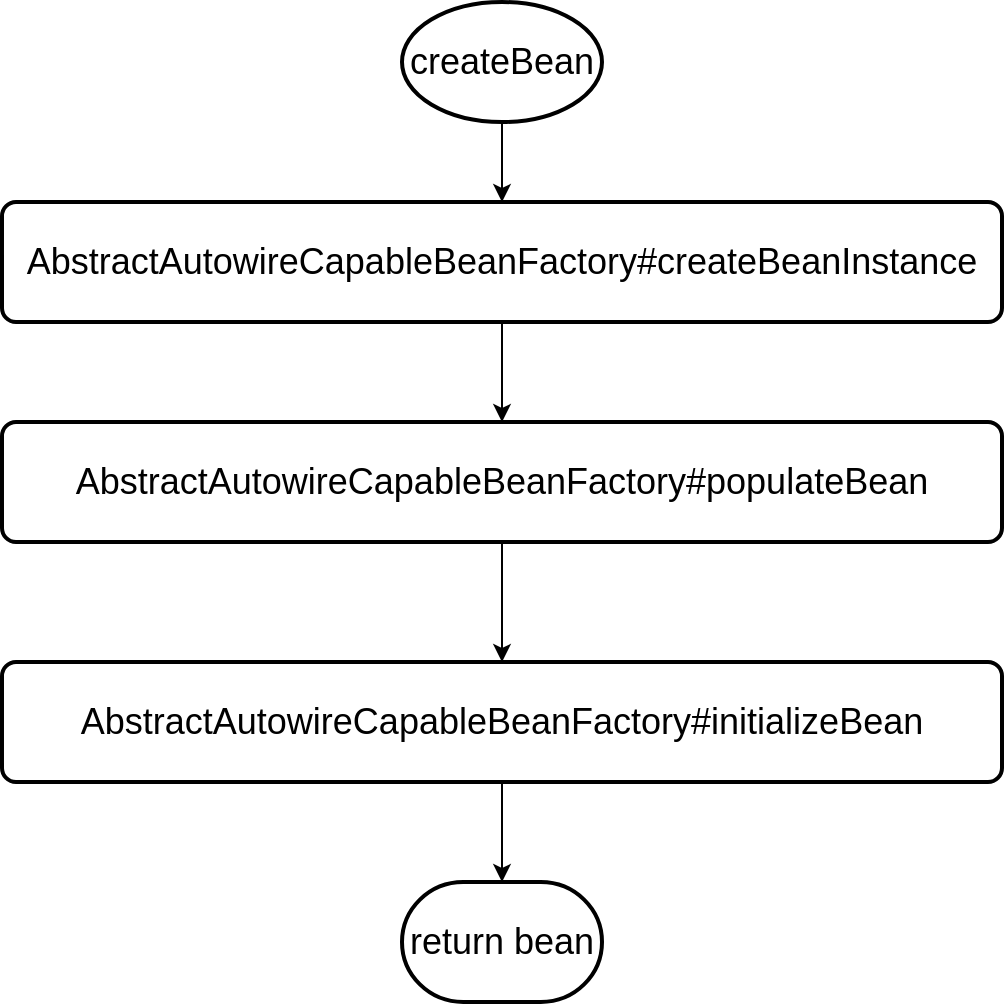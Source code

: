 <mxfile version="20.8.10" type="github">
  <diagram name="第 1 页" id="Nxgzc3p3YOLyP9FR1XZx">
    <mxGraphModel dx="1434" dy="796" grid="1" gridSize="10" guides="1" tooltips="1" connect="1" arrows="1" fold="1" page="1" pageScale="1" pageWidth="827" pageHeight="1169" math="0" shadow="0">
      <root>
        <mxCell id="0" />
        <mxCell id="1" parent="0" />
        <mxCell id="aJl2VTmac9srV1adn-Y9-5" style="edgeStyle=orthogonalEdgeStyle;rounded=0;orthogonalLoop=1;jettySize=auto;html=1;fontSize=18;" edge="1" parent="1" source="aJl2VTmac9srV1adn-Y9-2" target="aJl2VTmac9srV1adn-Y9-3">
          <mxGeometry relative="1" as="geometry" />
        </mxCell>
        <mxCell id="aJl2VTmac9srV1adn-Y9-2" value="&lt;font style=&quot;font-size: 18px;&quot;&gt;AbstractAutowireCapableBeanFactory#createBeanInstance&lt;/font&gt;" style="rounded=1;whiteSpace=wrap;html=1;absoluteArcSize=1;arcSize=14;strokeWidth=2;" vertex="1" parent="1">
          <mxGeometry x="180" y="260" width="500" height="60" as="geometry" />
        </mxCell>
        <mxCell id="aJl2VTmac9srV1adn-Y9-6" style="edgeStyle=orthogonalEdgeStyle;rounded=0;orthogonalLoop=1;jettySize=auto;html=1;fontSize=18;" edge="1" parent="1" source="aJl2VTmac9srV1adn-Y9-3" target="aJl2VTmac9srV1adn-Y9-4">
          <mxGeometry relative="1" as="geometry" />
        </mxCell>
        <mxCell id="aJl2VTmac9srV1adn-Y9-3" value="&lt;font style=&quot;font-size: 18px;&quot;&gt;AbstractAutowireCapableBeanFactory#populateBean&lt;/font&gt;" style="rounded=1;whiteSpace=wrap;html=1;absoluteArcSize=1;arcSize=14;strokeWidth=2;" vertex="1" parent="1">
          <mxGeometry x="180" y="370" width="500" height="60" as="geometry" />
        </mxCell>
        <mxCell id="aJl2VTmac9srV1adn-Y9-8" style="edgeStyle=orthogonalEdgeStyle;rounded=0;orthogonalLoop=1;jettySize=auto;html=1;fontSize=18;" edge="1" parent="1" source="aJl2VTmac9srV1adn-Y9-4" target="aJl2VTmac9srV1adn-Y9-7">
          <mxGeometry relative="1" as="geometry" />
        </mxCell>
        <mxCell id="aJl2VTmac9srV1adn-Y9-4" value="&lt;font style=&quot;font-size: 18px;&quot;&gt;AbstractAutowireCapableBeanFactory#initializeBean&lt;/font&gt;" style="rounded=1;whiteSpace=wrap;html=1;absoluteArcSize=1;arcSize=14;strokeWidth=2;" vertex="1" parent="1">
          <mxGeometry x="180" y="490" width="500" height="60" as="geometry" />
        </mxCell>
        <mxCell id="aJl2VTmac9srV1adn-Y9-7" value="return bean" style="strokeWidth=2;html=1;shape=mxgraph.flowchart.terminator;whiteSpace=wrap;fontSize=18;" vertex="1" parent="1">
          <mxGeometry x="380" y="600" width="100" height="60" as="geometry" />
        </mxCell>
        <mxCell id="aJl2VTmac9srV1adn-Y9-10" style="edgeStyle=orthogonalEdgeStyle;rounded=0;orthogonalLoop=1;jettySize=auto;html=1;entryX=0.5;entryY=0;entryDx=0;entryDy=0;fontSize=18;" edge="1" parent="1" source="aJl2VTmac9srV1adn-Y9-9" target="aJl2VTmac9srV1adn-Y9-2">
          <mxGeometry relative="1" as="geometry" />
        </mxCell>
        <mxCell id="aJl2VTmac9srV1adn-Y9-9" value="createBean" style="strokeWidth=2;html=1;shape=mxgraph.flowchart.start_1;whiteSpace=wrap;fontSize=18;" vertex="1" parent="1">
          <mxGeometry x="380" y="160" width="100" height="60" as="geometry" />
        </mxCell>
      </root>
    </mxGraphModel>
  </diagram>
</mxfile>
